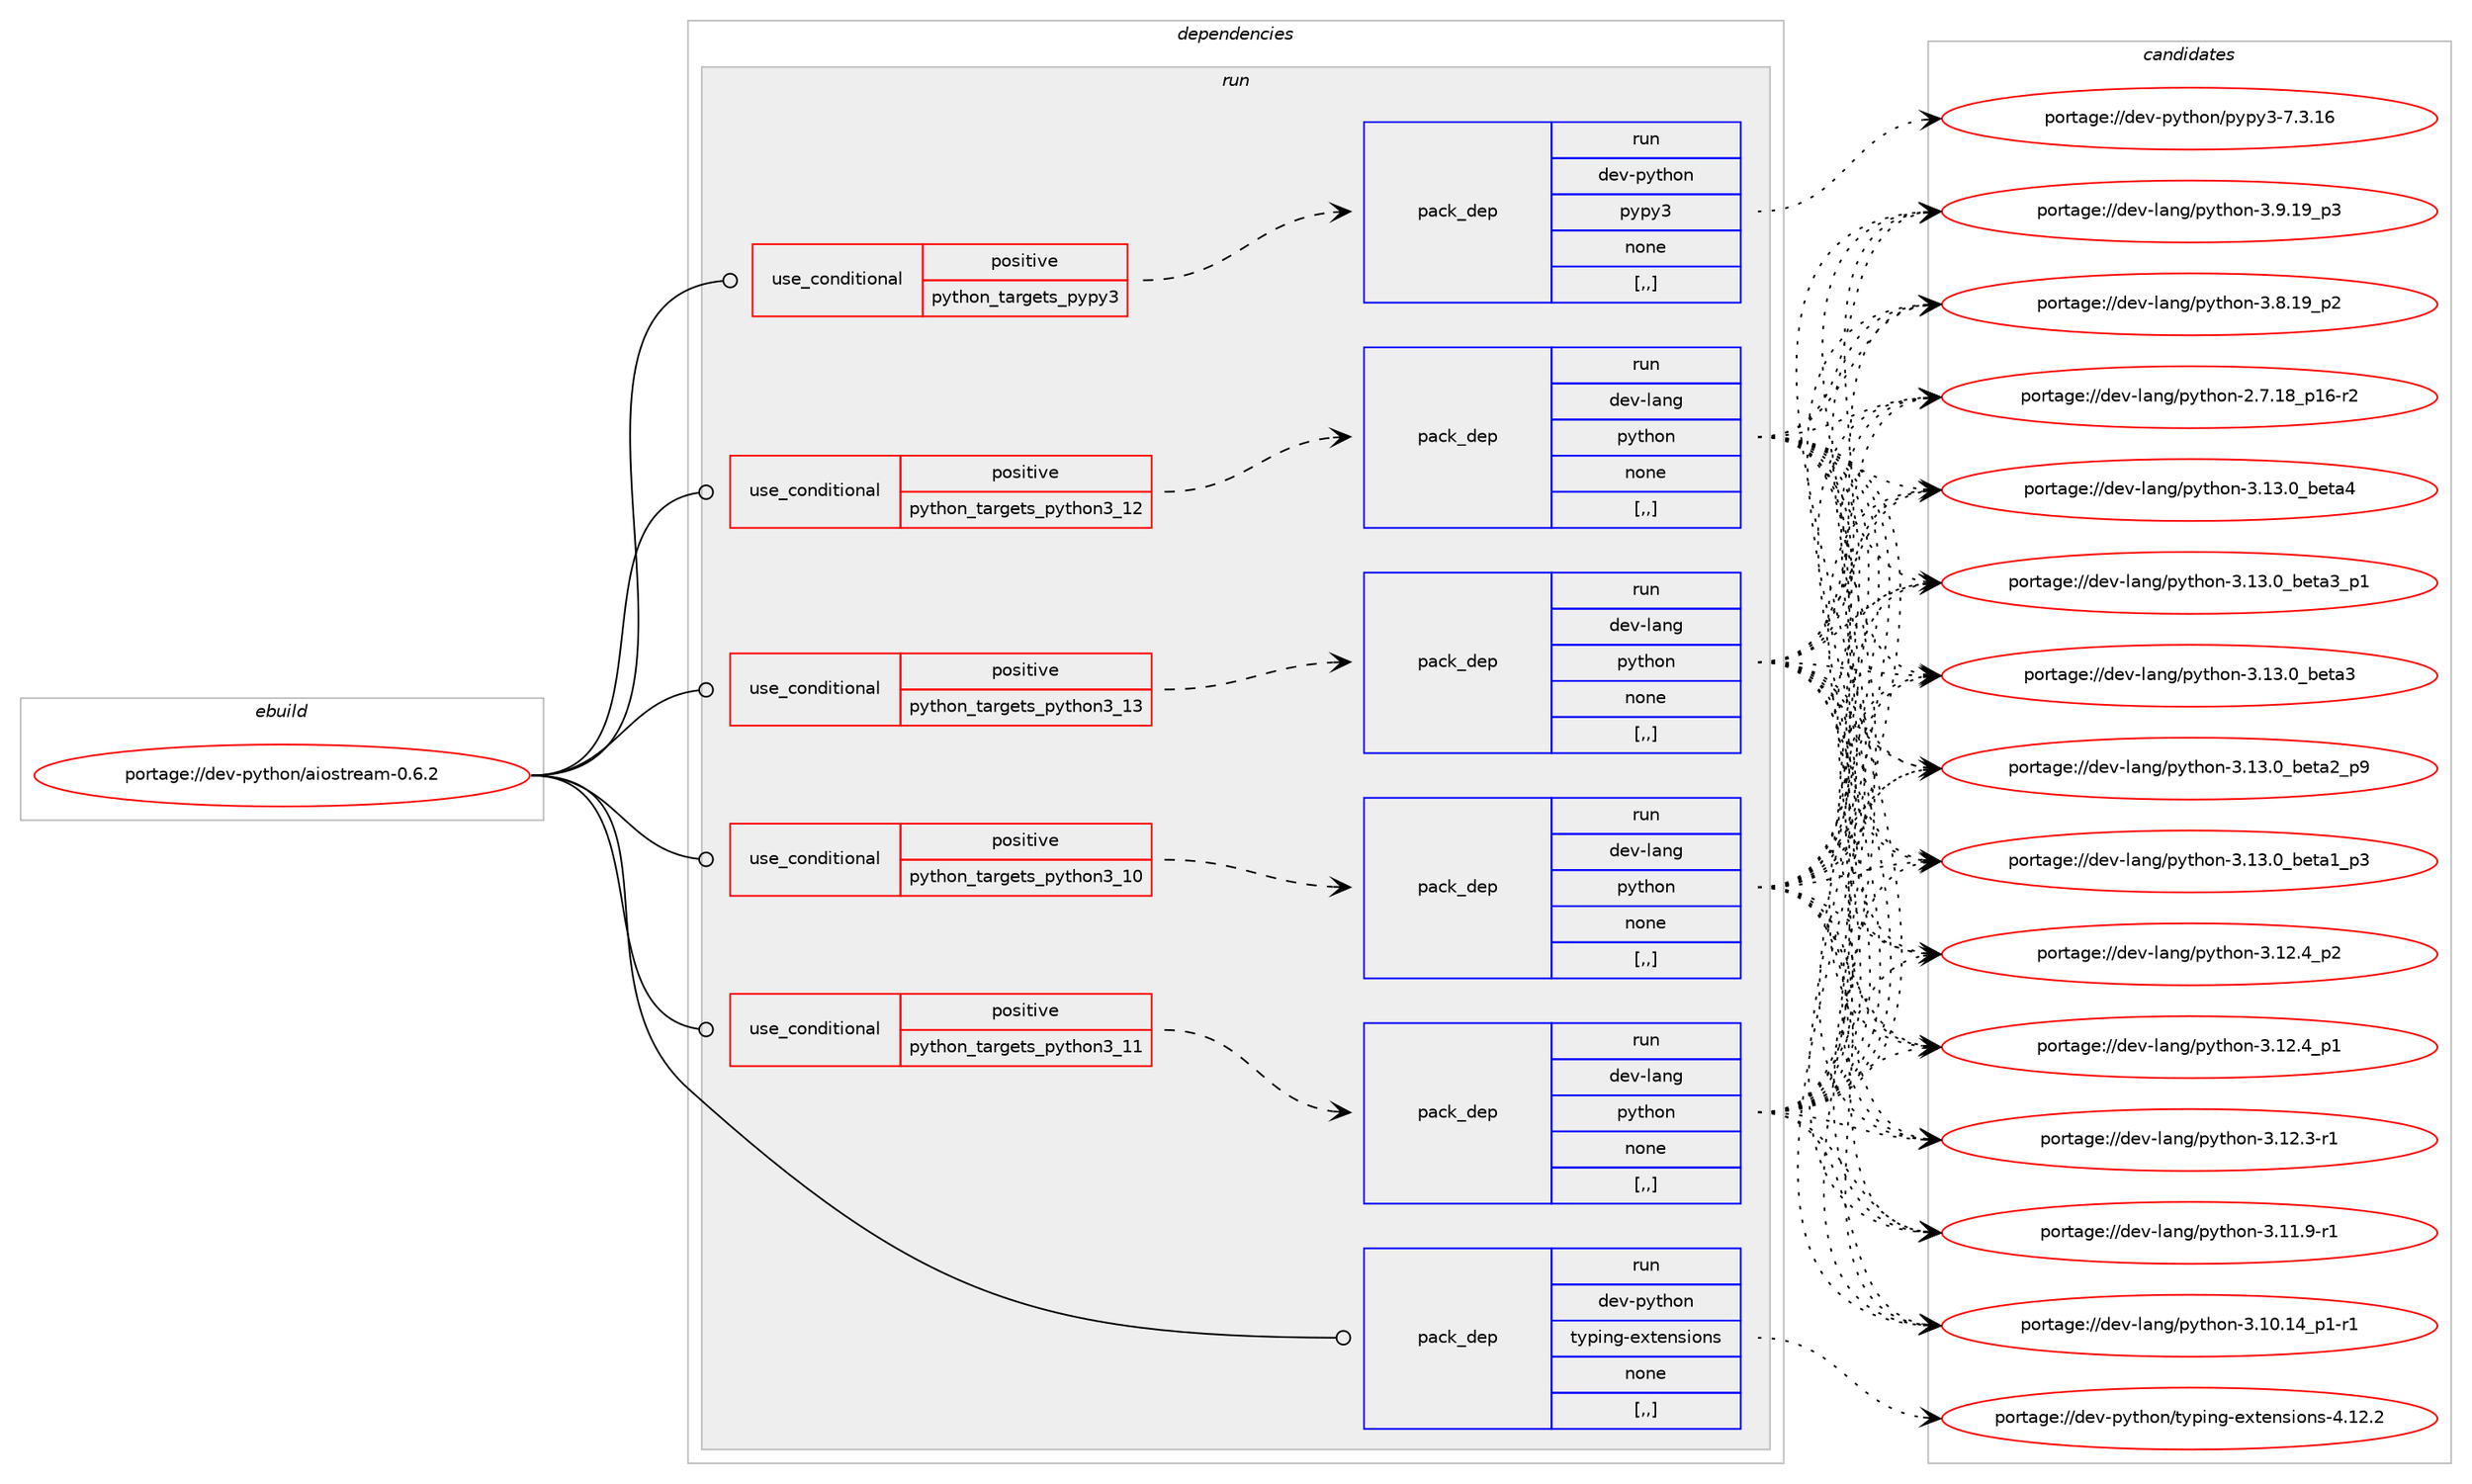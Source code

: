 digraph prolog {

# *************
# Graph options
# *************

newrank=true;
concentrate=true;
compound=true;
graph [rankdir=LR,fontname=Helvetica,fontsize=10,ranksep=1.5];#, ranksep=2.5, nodesep=0.2];
edge  [arrowhead=vee];
node  [fontname=Helvetica,fontsize=10];

# **********
# The ebuild
# **********

subgraph cluster_leftcol {
color=gray;
label=<<i>ebuild</i>>;
id [label="portage://dev-python/aiostream-0.6.2", color=red, width=4, href="../dev-python/aiostream-0.6.2.svg"];
}

# ****************
# The dependencies
# ****************

subgraph cluster_midcol {
color=gray;
label=<<i>dependencies</i>>;
subgraph cluster_compile {
fillcolor="#eeeeee";
style=filled;
label=<<i>compile</i>>;
}
subgraph cluster_compileandrun {
fillcolor="#eeeeee";
style=filled;
label=<<i>compile and run</i>>;
}
subgraph cluster_run {
fillcolor="#eeeeee";
style=filled;
label=<<i>run</i>>;
subgraph cond30935 {
dependency142093 [label=<<TABLE BORDER="0" CELLBORDER="1" CELLSPACING="0" CELLPADDING="4"><TR><TD ROWSPAN="3" CELLPADDING="10">use_conditional</TD></TR><TR><TD>positive</TD></TR><TR><TD>python_targets_pypy3</TD></TR></TABLE>>, shape=none, color=red];
subgraph pack109914 {
dependency142094 [label=<<TABLE BORDER="0" CELLBORDER="1" CELLSPACING="0" CELLPADDING="4" WIDTH="220"><TR><TD ROWSPAN="6" CELLPADDING="30">pack_dep</TD></TR><TR><TD WIDTH="110">run</TD></TR><TR><TD>dev-python</TD></TR><TR><TD>pypy3</TD></TR><TR><TD>none</TD></TR><TR><TD>[,,]</TD></TR></TABLE>>, shape=none, color=blue];
}
dependency142093:e -> dependency142094:w [weight=20,style="dashed",arrowhead="vee"];
}
id:e -> dependency142093:w [weight=20,style="solid",arrowhead="odot"];
subgraph cond30936 {
dependency142095 [label=<<TABLE BORDER="0" CELLBORDER="1" CELLSPACING="0" CELLPADDING="4"><TR><TD ROWSPAN="3" CELLPADDING="10">use_conditional</TD></TR><TR><TD>positive</TD></TR><TR><TD>python_targets_python3_10</TD></TR></TABLE>>, shape=none, color=red];
subgraph pack109915 {
dependency142096 [label=<<TABLE BORDER="0" CELLBORDER="1" CELLSPACING="0" CELLPADDING="4" WIDTH="220"><TR><TD ROWSPAN="6" CELLPADDING="30">pack_dep</TD></TR><TR><TD WIDTH="110">run</TD></TR><TR><TD>dev-lang</TD></TR><TR><TD>python</TD></TR><TR><TD>none</TD></TR><TR><TD>[,,]</TD></TR></TABLE>>, shape=none, color=blue];
}
dependency142095:e -> dependency142096:w [weight=20,style="dashed",arrowhead="vee"];
}
id:e -> dependency142095:w [weight=20,style="solid",arrowhead="odot"];
subgraph cond30937 {
dependency142097 [label=<<TABLE BORDER="0" CELLBORDER="1" CELLSPACING="0" CELLPADDING="4"><TR><TD ROWSPAN="3" CELLPADDING="10">use_conditional</TD></TR><TR><TD>positive</TD></TR><TR><TD>python_targets_python3_11</TD></TR></TABLE>>, shape=none, color=red];
subgraph pack109916 {
dependency142098 [label=<<TABLE BORDER="0" CELLBORDER="1" CELLSPACING="0" CELLPADDING="4" WIDTH="220"><TR><TD ROWSPAN="6" CELLPADDING="30">pack_dep</TD></TR><TR><TD WIDTH="110">run</TD></TR><TR><TD>dev-lang</TD></TR><TR><TD>python</TD></TR><TR><TD>none</TD></TR><TR><TD>[,,]</TD></TR></TABLE>>, shape=none, color=blue];
}
dependency142097:e -> dependency142098:w [weight=20,style="dashed",arrowhead="vee"];
}
id:e -> dependency142097:w [weight=20,style="solid",arrowhead="odot"];
subgraph cond30938 {
dependency142099 [label=<<TABLE BORDER="0" CELLBORDER="1" CELLSPACING="0" CELLPADDING="4"><TR><TD ROWSPAN="3" CELLPADDING="10">use_conditional</TD></TR><TR><TD>positive</TD></TR><TR><TD>python_targets_python3_12</TD></TR></TABLE>>, shape=none, color=red];
subgraph pack109917 {
dependency142100 [label=<<TABLE BORDER="0" CELLBORDER="1" CELLSPACING="0" CELLPADDING="4" WIDTH="220"><TR><TD ROWSPAN="6" CELLPADDING="30">pack_dep</TD></TR><TR><TD WIDTH="110">run</TD></TR><TR><TD>dev-lang</TD></TR><TR><TD>python</TD></TR><TR><TD>none</TD></TR><TR><TD>[,,]</TD></TR></TABLE>>, shape=none, color=blue];
}
dependency142099:e -> dependency142100:w [weight=20,style="dashed",arrowhead="vee"];
}
id:e -> dependency142099:w [weight=20,style="solid",arrowhead="odot"];
subgraph cond30939 {
dependency142101 [label=<<TABLE BORDER="0" CELLBORDER="1" CELLSPACING="0" CELLPADDING="4"><TR><TD ROWSPAN="3" CELLPADDING="10">use_conditional</TD></TR><TR><TD>positive</TD></TR><TR><TD>python_targets_python3_13</TD></TR></TABLE>>, shape=none, color=red];
subgraph pack109918 {
dependency142102 [label=<<TABLE BORDER="0" CELLBORDER="1" CELLSPACING="0" CELLPADDING="4" WIDTH="220"><TR><TD ROWSPAN="6" CELLPADDING="30">pack_dep</TD></TR><TR><TD WIDTH="110">run</TD></TR><TR><TD>dev-lang</TD></TR><TR><TD>python</TD></TR><TR><TD>none</TD></TR><TR><TD>[,,]</TD></TR></TABLE>>, shape=none, color=blue];
}
dependency142101:e -> dependency142102:w [weight=20,style="dashed",arrowhead="vee"];
}
id:e -> dependency142101:w [weight=20,style="solid",arrowhead="odot"];
subgraph pack109919 {
dependency142103 [label=<<TABLE BORDER="0" CELLBORDER="1" CELLSPACING="0" CELLPADDING="4" WIDTH="220"><TR><TD ROWSPAN="6" CELLPADDING="30">pack_dep</TD></TR><TR><TD WIDTH="110">run</TD></TR><TR><TD>dev-python</TD></TR><TR><TD>typing-extensions</TD></TR><TR><TD>none</TD></TR><TR><TD>[,,]</TD></TR></TABLE>>, shape=none, color=blue];
}
id:e -> dependency142103:w [weight=20,style="solid",arrowhead="odot"];
}
}

# **************
# The candidates
# **************

subgraph cluster_choices {
rank=same;
color=gray;
label=<<i>candidates</i>>;

subgraph choice109914 {
color=black;
nodesep=1;
choice10010111845112121116104111110471121211121215145554651464954 [label="portage://dev-python/pypy3-7.3.16", color=red, width=4,href="../dev-python/pypy3-7.3.16.svg"];
dependency142094:e -> choice10010111845112121116104111110471121211121215145554651464954:w [style=dotted,weight="100"];
}
subgraph choice109915 {
color=black;
nodesep=1;
choice1001011184510897110103471121211161041111104551464951464895981011169752 [label="portage://dev-lang/python-3.13.0_beta4", color=red, width=4,href="../dev-lang/python-3.13.0_beta4.svg"];
choice10010111845108971101034711212111610411111045514649514648959810111697519511249 [label="portage://dev-lang/python-3.13.0_beta3_p1", color=red, width=4,href="../dev-lang/python-3.13.0_beta3_p1.svg"];
choice1001011184510897110103471121211161041111104551464951464895981011169751 [label="portage://dev-lang/python-3.13.0_beta3", color=red, width=4,href="../dev-lang/python-3.13.0_beta3.svg"];
choice10010111845108971101034711212111610411111045514649514648959810111697509511257 [label="portage://dev-lang/python-3.13.0_beta2_p9", color=red, width=4,href="../dev-lang/python-3.13.0_beta2_p9.svg"];
choice10010111845108971101034711212111610411111045514649514648959810111697499511251 [label="portage://dev-lang/python-3.13.0_beta1_p3", color=red, width=4,href="../dev-lang/python-3.13.0_beta1_p3.svg"];
choice100101118451089711010347112121116104111110455146495046529511250 [label="portage://dev-lang/python-3.12.4_p2", color=red, width=4,href="../dev-lang/python-3.12.4_p2.svg"];
choice100101118451089711010347112121116104111110455146495046529511249 [label="portage://dev-lang/python-3.12.4_p1", color=red, width=4,href="../dev-lang/python-3.12.4_p1.svg"];
choice100101118451089711010347112121116104111110455146495046514511449 [label="portage://dev-lang/python-3.12.3-r1", color=red, width=4,href="../dev-lang/python-3.12.3-r1.svg"];
choice100101118451089711010347112121116104111110455146494946574511449 [label="portage://dev-lang/python-3.11.9-r1", color=red, width=4,href="../dev-lang/python-3.11.9-r1.svg"];
choice100101118451089711010347112121116104111110455146494846495295112494511449 [label="portage://dev-lang/python-3.10.14_p1-r1", color=red, width=4,href="../dev-lang/python-3.10.14_p1-r1.svg"];
choice100101118451089711010347112121116104111110455146574649579511251 [label="portage://dev-lang/python-3.9.19_p3", color=red, width=4,href="../dev-lang/python-3.9.19_p3.svg"];
choice100101118451089711010347112121116104111110455146564649579511250 [label="portage://dev-lang/python-3.8.19_p2", color=red, width=4,href="../dev-lang/python-3.8.19_p2.svg"];
choice100101118451089711010347112121116104111110455046554649569511249544511450 [label="portage://dev-lang/python-2.7.18_p16-r2", color=red, width=4,href="../dev-lang/python-2.7.18_p16-r2.svg"];
dependency142096:e -> choice1001011184510897110103471121211161041111104551464951464895981011169752:w [style=dotted,weight="100"];
dependency142096:e -> choice10010111845108971101034711212111610411111045514649514648959810111697519511249:w [style=dotted,weight="100"];
dependency142096:e -> choice1001011184510897110103471121211161041111104551464951464895981011169751:w [style=dotted,weight="100"];
dependency142096:e -> choice10010111845108971101034711212111610411111045514649514648959810111697509511257:w [style=dotted,weight="100"];
dependency142096:e -> choice10010111845108971101034711212111610411111045514649514648959810111697499511251:w [style=dotted,weight="100"];
dependency142096:e -> choice100101118451089711010347112121116104111110455146495046529511250:w [style=dotted,weight="100"];
dependency142096:e -> choice100101118451089711010347112121116104111110455146495046529511249:w [style=dotted,weight="100"];
dependency142096:e -> choice100101118451089711010347112121116104111110455146495046514511449:w [style=dotted,weight="100"];
dependency142096:e -> choice100101118451089711010347112121116104111110455146494946574511449:w [style=dotted,weight="100"];
dependency142096:e -> choice100101118451089711010347112121116104111110455146494846495295112494511449:w [style=dotted,weight="100"];
dependency142096:e -> choice100101118451089711010347112121116104111110455146574649579511251:w [style=dotted,weight="100"];
dependency142096:e -> choice100101118451089711010347112121116104111110455146564649579511250:w [style=dotted,weight="100"];
dependency142096:e -> choice100101118451089711010347112121116104111110455046554649569511249544511450:w [style=dotted,weight="100"];
}
subgraph choice109916 {
color=black;
nodesep=1;
choice1001011184510897110103471121211161041111104551464951464895981011169752 [label="portage://dev-lang/python-3.13.0_beta4", color=red, width=4,href="../dev-lang/python-3.13.0_beta4.svg"];
choice10010111845108971101034711212111610411111045514649514648959810111697519511249 [label="portage://dev-lang/python-3.13.0_beta3_p1", color=red, width=4,href="../dev-lang/python-3.13.0_beta3_p1.svg"];
choice1001011184510897110103471121211161041111104551464951464895981011169751 [label="portage://dev-lang/python-3.13.0_beta3", color=red, width=4,href="../dev-lang/python-3.13.0_beta3.svg"];
choice10010111845108971101034711212111610411111045514649514648959810111697509511257 [label="portage://dev-lang/python-3.13.0_beta2_p9", color=red, width=4,href="../dev-lang/python-3.13.0_beta2_p9.svg"];
choice10010111845108971101034711212111610411111045514649514648959810111697499511251 [label="portage://dev-lang/python-3.13.0_beta1_p3", color=red, width=4,href="../dev-lang/python-3.13.0_beta1_p3.svg"];
choice100101118451089711010347112121116104111110455146495046529511250 [label="portage://dev-lang/python-3.12.4_p2", color=red, width=4,href="../dev-lang/python-3.12.4_p2.svg"];
choice100101118451089711010347112121116104111110455146495046529511249 [label="portage://dev-lang/python-3.12.4_p1", color=red, width=4,href="../dev-lang/python-3.12.4_p1.svg"];
choice100101118451089711010347112121116104111110455146495046514511449 [label="portage://dev-lang/python-3.12.3-r1", color=red, width=4,href="../dev-lang/python-3.12.3-r1.svg"];
choice100101118451089711010347112121116104111110455146494946574511449 [label="portage://dev-lang/python-3.11.9-r1", color=red, width=4,href="../dev-lang/python-3.11.9-r1.svg"];
choice100101118451089711010347112121116104111110455146494846495295112494511449 [label="portage://dev-lang/python-3.10.14_p1-r1", color=red, width=4,href="../dev-lang/python-3.10.14_p1-r1.svg"];
choice100101118451089711010347112121116104111110455146574649579511251 [label="portage://dev-lang/python-3.9.19_p3", color=red, width=4,href="../dev-lang/python-3.9.19_p3.svg"];
choice100101118451089711010347112121116104111110455146564649579511250 [label="portage://dev-lang/python-3.8.19_p2", color=red, width=4,href="../dev-lang/python-3.8.19_p2.svg"];
choice100101118451089711010347112121116104111110455046554649569511249544511450 [label="portage://dev-lang/python-2.7.18_p16-r2", color=red, width=4,href="../dev-lang/python-2.7.18_p16-r2.svg"];
dependency142098:e -> choice1001011184510897110103471121211161041111104551464951464895981011169752:w [style=dotted,weight="100"];
dependency142098:e -> choice10010111845108971101034711212111610411111045514649514648959810111697519511249:w [style=dotted,weight="100"];
dependency142098:e -> choice1001011184510897110103471121211161041111104551464951464895981011169751:w [style=dotted,weight="100"];
dependency142098:e -> choice10010111845108971101034711212111610411111045514649514648959810111697509511257:w [style=dotted,weight="100"];
dependency142098:e -> choice10010111845108971101034711212111610411111045514649514648959810111697499511251:w [style=dotted,weight="100"];
dependency142098:e -> choice100101118451089711010347112121116104111110455146495046529511250:w [style=dotted,weight="100"];
dependency142098:e -> choice100101118451089711010347112121116104111110455146495046529511249:w [style=dotted,weight="100"];
dependency142098:e -> choice100101118451089711010347112121116104111110455146495046514511449:w [style=dotted,weight="100"];
dependency142098:e -> choice100101118451089711010347112121116104111110455146494946574511449:w [style=dotted,weight="100"];
dependency142098:e -> choice100101118451089711010347112121116104111110455146494846495295112494511449:w [style=dotted,weight="100"];
dependency142098:e -> choice100101118451089711010347112121116104111110455146574649579511251:w [style=dotted,weight="100"];
dependency142098:e -> choice100101118451089711010347112121116104111110455146564649579511250:w [style=dotted,weight="100"];
dependency142098:e -> choice100101118451089711010347112121116104111110455046554649569511249544511450:w [style=dotted,weight="100"];
}
subgraph choice109917 {
color=black;
nodesep=1;
choice1001011184510897110103471121211161041111104551464951464895981011169752 [label="portage://dev-lang/python-3.13.0_beta4", color=red, width=4,href="../dev-lang/python-3.13.0_beta4.svg"];
choice10010111845108971101034711212111610411111045514649514648959810111697519511249 [label="portage://dev-lang/python-3.13.0_beta3_p1", color=red, width=4,href="../dev-lang/python-3.13.0_beta3_p1.svg"];
choice1001011184510897110103471121211161041111104551464951464895981011169751 [label="portage://dev-lang/python-3.13.0_beta3", color=red, width=4,href="../dev-lang/python-3.13.0_beta3.svg"];
choice10010111845108971101034711212111610411111045514649514648959810111697509511257 [label="portage://dev-lang/python-3.13.0_beta2_p9", color=red, width=4,href="../dev-lang/python-3.13.0_beta2_p9.svg"];
choice10010111845108971101034711212111610411111045514649514648959810111697499511251 [label="portage://dev-lang/python-3.13.0_beta1_p3", color=red, width=4,href="../dev-lang/python-3.13.0_beta1_p3.svg"];
choice100101118451089711010347112121116104111110455146495046529511250 [label="portage://dev-lang/python-3.12.4_p2", color=red, width=4,href="../dev-lang/python-3.12.4_p2.svg"];
choice100101118451089711010347112121116104111110455146495046529511249 [label="portage://dev-lang/python-3.12.4_p1", color=red, width=4,href="../dev-lang/python-3.12.4_p1.svg"];
choice100101118451089711010347112121116104111110455146495046514511449 [label="portage://dev-lang/python-3.12.3-r1", color=red, width=4,href="../dev-lang/python-3.12.3-r1.svg"];
choice100101118451089711010347112121116104111110455146494946574511449 [label="portage://dev-lang/python-3.11.9-r1", color=red, width=4,href="../dev-lang/python-3.11.9-r1.svg"];
choice100101118451089711010347112121116104111110455146494846495295112494511449 [label="portage://dev-lang/python-3.10.14_p1-r1", color=red, width=4,href="../dev-lang/python-3.10.14_p1-r1.svg"];
choice100101118451089711010347112121116104111110455146574649579511251 [label="portage://dev-lang/python-3.9.19_p3", color=red, width=4,href="../dev-lang/python-3.9.19_p3.svg"];
choice100101118451089711010347112121116104111110455146564649579511250 [label="portage://dev-lang/python-3.8.19_p2", color=red, width=4,href="../dev-lang/python-3.8.19_p2.svg"];
choice100101118451089711010347112121116104111110455046554649569511249544511450 [label="portage://dev-lang/python-2.7.18_p16-r2", color=red, width=4,href="../dev-lang/python-2.7.18_p16-r2.svg"];
dependency142100:e -> choice1001011184510897110103471121211161041111104551464951464895981011169752:w [style=dotted,weight="100"];
dependency142100:e -> choice10010111845108971101034711212111610411111045514649514648959810111697519511249:w [style=dotted,weight="100"];
dependency142100:e -> choice1001011184510897110103471121211161041111104551464951464895981011169751:w [style=dotted,weight="100"];
dependency142100:e -> choice10010111845108971101034711212111610411111045514649514648959810111697509511257:w [style=dotted,weight="100"];
dependency142100:e -> choice10010111845108971101034711212111610411111045514649514648959810111697499511251:w [style=dotted,weight="100"];
dependency142100:e -> choice100101118451089711010347112121116104111110455146495046529511250:w [style=dotted,weight="100"];
dependency142100:e -> choice100101118451089711010347112121116104111110455146495046529511249:w [style=dotted,weight="100"];
dependency142100:e -> choice100101118451089711010347112121116104111110455146495046514511449:w [style=dotted,weight="100"];
dependency142100:e -> choice100101118451089711010347112121116104111110455146494946574511449:w [style=dotted,weight="100"];
dependency142100:e -> choice100101118451089711010347112121116104111110455146494846495295112494511449:w [style=dotted,weight="100"];
dependency142100:e -> choice100101118451089711010347112121116104111110455146574649579511251:w [style=dotted,weight="100"];
dependency142100:e -> choice100101118451089711010347112121116104111110455146564649579511250:w [style=dotted,weight="100"];
dependency142100:e -> choice100101118451089711010347112121116104111110455046554649569511249544511450:w [style=dotted,weight="100"];
}
subgraph choice109918 {
color=black;
nodesep=1;
choice1001011184510897110103471121211161041111104551464951464895981011169752 [label="portage://dev-lang/python-3.13.0_beta4", color=red, width=4,href="../dev-lang/python-3.13.0_beta4.svg"];
choice10010111845108971101034711212111610411111045514649514648959810111697519511249 [label="portage://dev-lang/python-3.13.0_beta3_p1", color=red, width=4,href="../dev-lang/python-3.13.0_beta3_p1.svg"];
choice1001011184510897110103471121211161041111104551464951464895981011169751 [label="portage://dev-lang/python-3.13.0_beta3", color=red, width=4,href="../dev-lang/python-3.13.0_beta3.svg"];
choice10010111845108971101034711212111610411111045514649514648959810111697509511257 [label="portage://dev-lang/python-3.13.0_beta2_p9", color=red, width=4,href="../dev-lang/python-3.13.0_beta2_p9.svg"];
choice10010111845108971101034711212111610411111045514649514648959810111697499511251 [label="portage://dev-lang/python-3.13.0_beta1_p3", color=red, width=4,href="../dev-lang/python-3.13.0_beta1_p3.svg"];
choice100101118451089711010347112121116104111110455146495046529511250 [label="portage://dev-lang/python-3.12.4_p2", color=red, width=4,href="../dev-lang/python-3.12.4_p2.svg"];
choice100101118451089711010347112121116104111110455146495046529511249 [label="portage://dev-lang/python-3.12.4_p1", color=red, width=4,href="../dev-lang/python-3.12.4_p1.svg"];
choice100101118451089711010347112121116104111110455146495046514511449 [label="portage://dev-lang/python-3.12.3-r1", color=red, width=4,href="../dev-lang/python-3.12.3-r1.svg"];
choice100101118451089711010347112121116104111110455146494946574511449 [label="portage://dev-lang/python-3.11.9-r1", color=red, width=4,href="../dev-lang/python-3.11.9-r1.svg"];
choice100101118451089711010347112121116104111110455146494846495295112494511449 [label="portage://dev-lang/python-3.10.14_p1-r1", color=red, width=4,href="../dev-lang/python-3.10.14_p1-r1.svg"];
choice100101118451089711010347112121116104111110455146574649579511251 [label="portage://dev-lang/python-3.9.19_p3", color=red, width=4,href="../dev-lang/python-3.9.19_p3.svg"];
choice100101118451089711010347112121116104111110455146564649579511250 [label="portage://dev-lang/python-3.8.19_p2", color=red, width=4,href="../dev-lang/python-3.8.19_p2.svg"];
choice100101118451089711010347112121116104111110455046554649569511249544511450 [label="portage://dev-lang/python-2.7.18_p16-r2", color=red, width=4,href="../dev-lang/python-2.7.18_p16-r2.svg"];
dependency142102:e -> choice1001011184510897110103471121211161041111104551464951464895981011169752:w [style=dotted,weight="100"];
dependency142102:e -> choice10010111845108971101034711212111610411111045514649514648959810111697519511249:w [style=dotted,weight="100"];
dependency142102:e -> choice1001011184510897110103471121211161041111104551464951464895981011169751:w [style=dotted,weight="100"];
dependency142102:e -> choice10010111845108971101034711212111610411111045514649514648959810111697509511257:w [style=dotted,weight="100"];
dependency142102:e -> choice10010111845108971101034711212111610411111045514649514648959810111697499511251:w [style=dotted,weight="100"];
dependency142102:e -> choice100101118451089711010347112121116104111110455146495046529511250:w [style=dotted,weight="100"];
dependency142102:e -> choice100101118451089711010347112121116104111110455146495046529511249:w [style=dotted,weight="100"];
dependency142102:e -> choice100101118451089711010347112121116104111110455146495046514511449:w [style=dotted,weight="100"];
dependency142102:e -> choice100101118451089711010347112121116104111110455146494946574511449:w [style=dotted,weight="100"];
dependency142102:e -> choice100101118451089711010347112121116104111110455146494846495295112494511449:w [style=dotted,weight="100"];
dependency142102:e -> choice100101118451089711010347112121116104111110455146574649579511251:w [style=dotted,weight="100"];
dependency142102:e -> choice100101118451089711010347112121116104111110455146564649579511250:w [style=dotted,weight="100"];
dependency142102:e -> choice100101118451089711010347112121116104111110455046554649569511249544511450:w [style=dotted,weight="100"];
}
subgraph choice109919 {
color=black;
nodesep=1;
choice10010111845112121116104111110471161211121051101034510112011610111011510511111011545524649504650 [label="portage://dev-python/typing-extensions-4.12.2", color=red, width=4,href="../dev-python/typing-extensions-4.12.2.svg"];
dependency142103:e -> choice10010111845112121116104111110471161211121051101034510112011610111011510511111011545524649504650:w [style=dotted,weight="100"];
}
}

}
